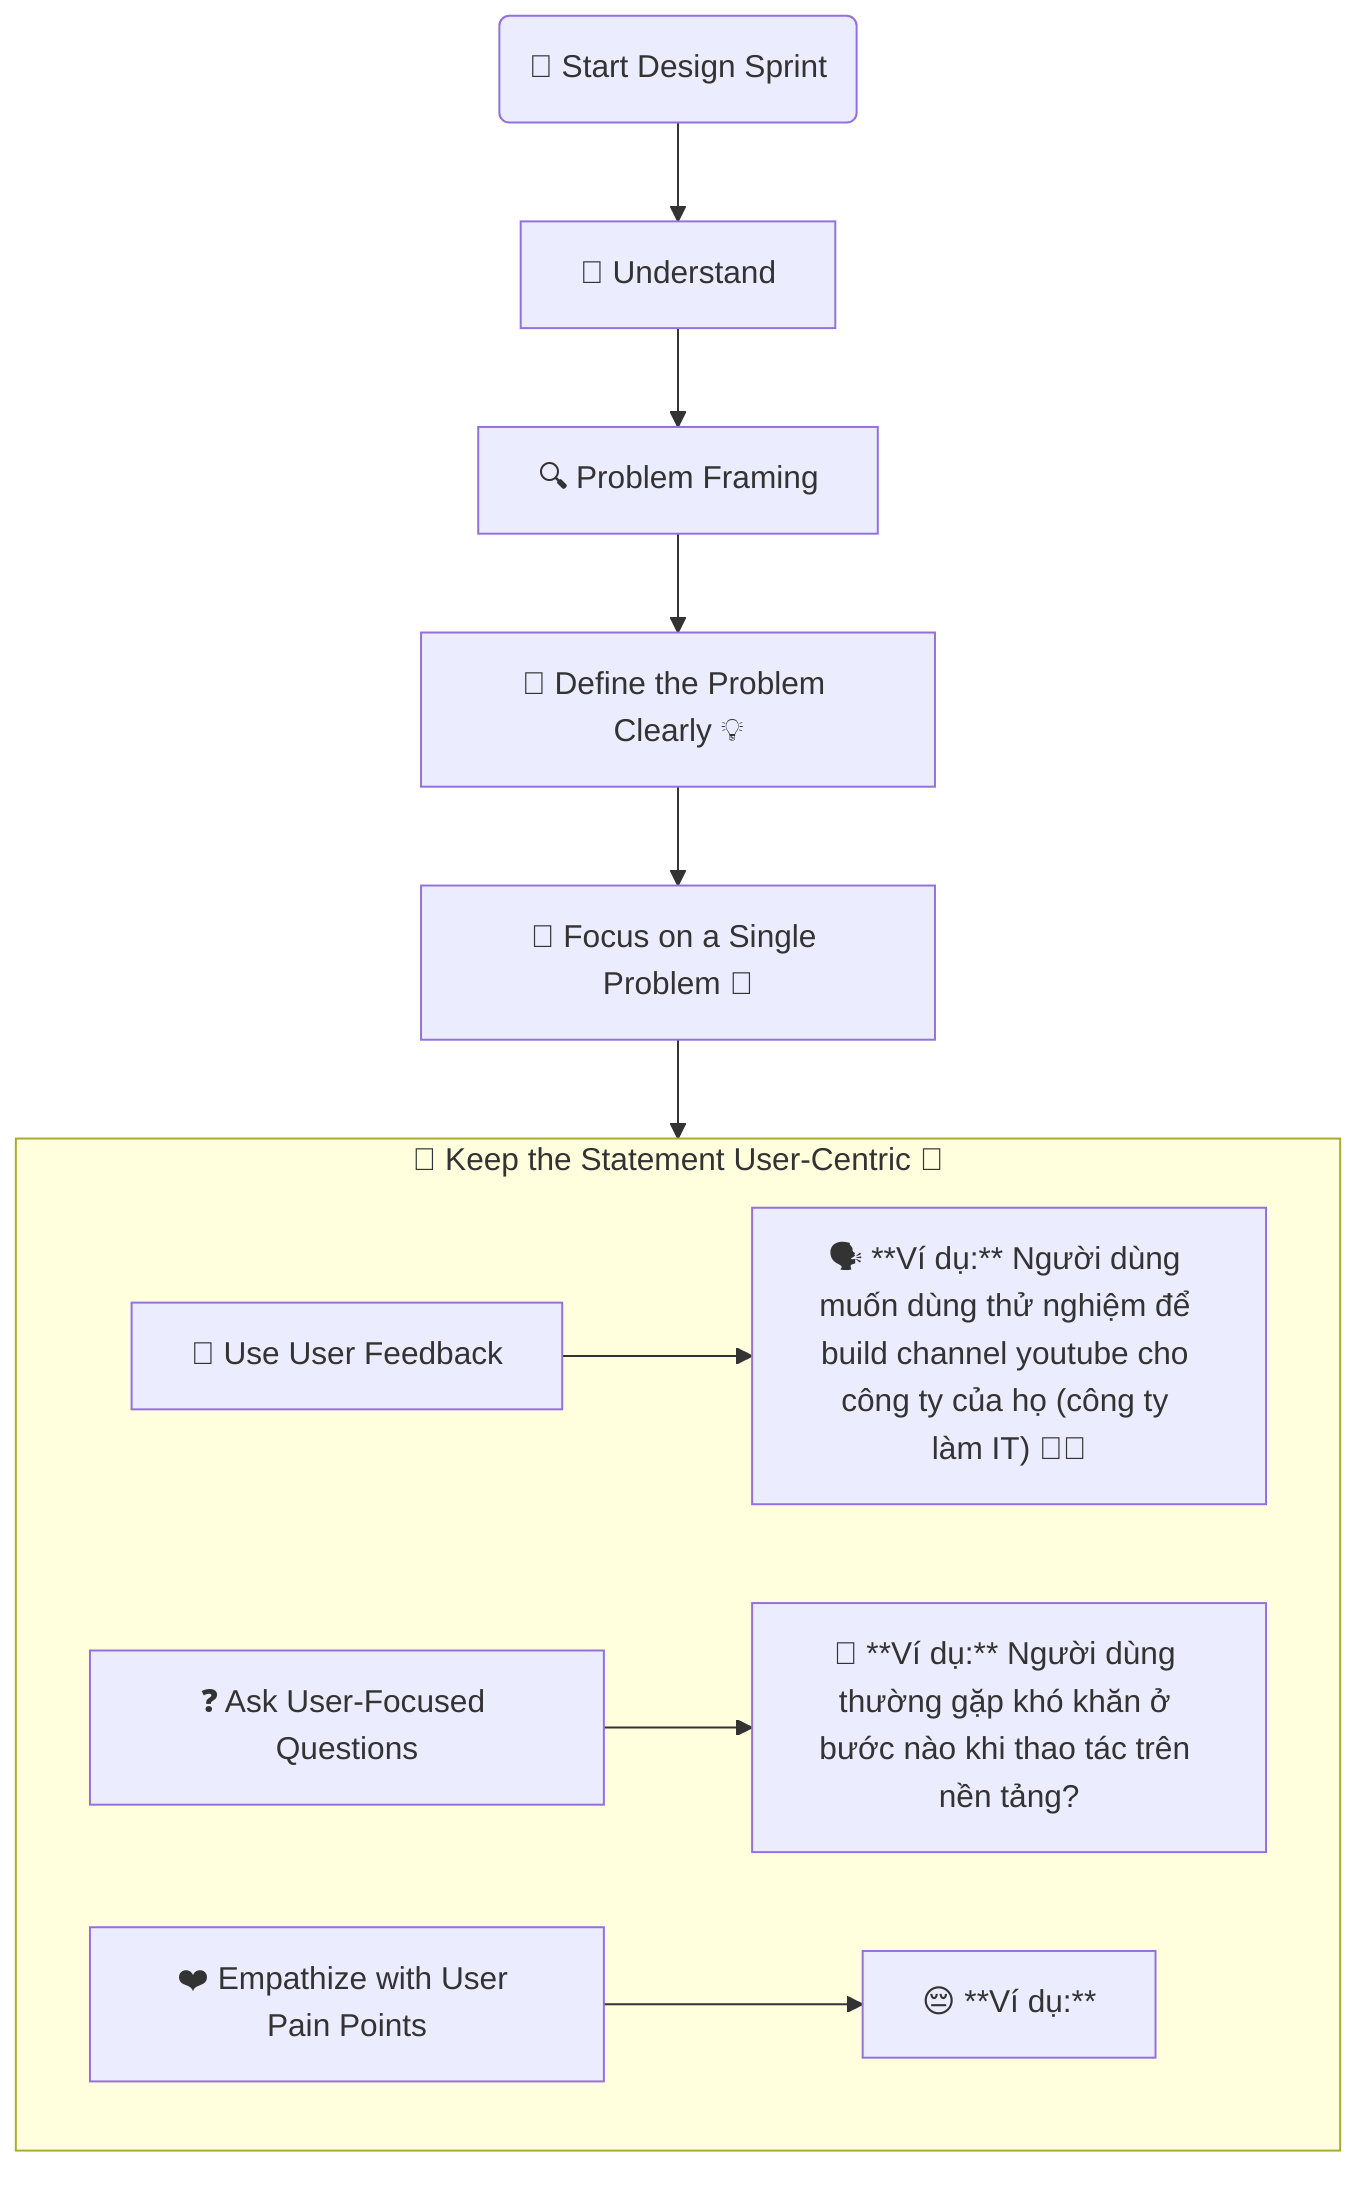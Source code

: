flowchart TD

    Design_Sprint(🚀 Start Design Sprint) --> Understand["🧠 Understand"]

    Understand --> Problem_Framing["🔍 Problem Framing"]

    A1[📝 Define the Problem Clearly 💡]

    %% Focus on a Single Problem
    A2[🎯 Focus on a Single Problem 🎯]

    %% Keep the Statement User-Centric
    subgraph A3[👤 Keep the Statement User-Centric 💬]
        D1[📢 Use User Feedback] --> G1["🗣️ **Ví dụ:** Người dùng muốn dùng thử nghiệm để build channel youtube cho công ty của họ (công ty làm IT) 💬✅"]
        D2[❓ Ask User-Focused Questions] --> G2["🤔 **Ví dụ:** Người dùng thường gặp khó khăn ở bước nào khi thao tác trên nền tảng?"]
        D3[❤️ Empathize with User Pain Points] --> G3["😔 **Ví dụ:** "]
    end

    %% Connect Subgraphs in Order
    Problem_Framing --> A1 --> A2 --> A3